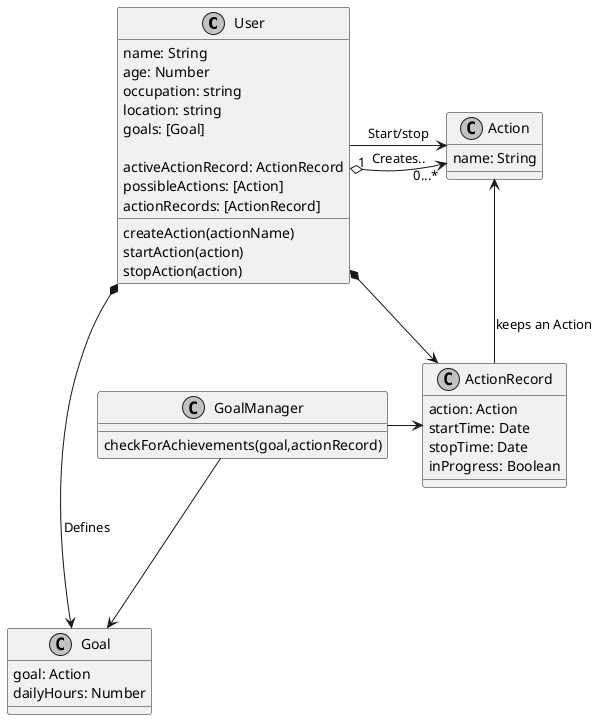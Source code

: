 @startuml NoCrastinate

skinparam Shadowing false
skinparam Monochrome true
' skinparam PackageFontStyle Rectangle

class User  {
    name: String
    age: Number
    occupation: string
    location: string
    goals: [Goal]

    activeActionRecord: ActionRecord
    possibleActions: [Action]
    actionRecords: [ActionRecord]

    createAction(actionName)
    startAction(action)
    stopAction(action)
}

class Action {
    name: String
}

class ActionRecord {
    action: Action
    startTime: Date
    stopTime: Date
    inProgress: Boolean
}
class Goal {
    goal: Action
    dailyHours: Number
}

class GoalManager{
    checkForAchievements(goal,actionRecord)
}

User "1" o-> "0...*" Action : Creates..
User ---> Action: Start/stop
User *-> ActionRecord

Action <-- ActionRecord : keeps an Action


User *----> Goal : Defines
GoalManager -> ActionRecord
GoalManager -> Goal


@enduml